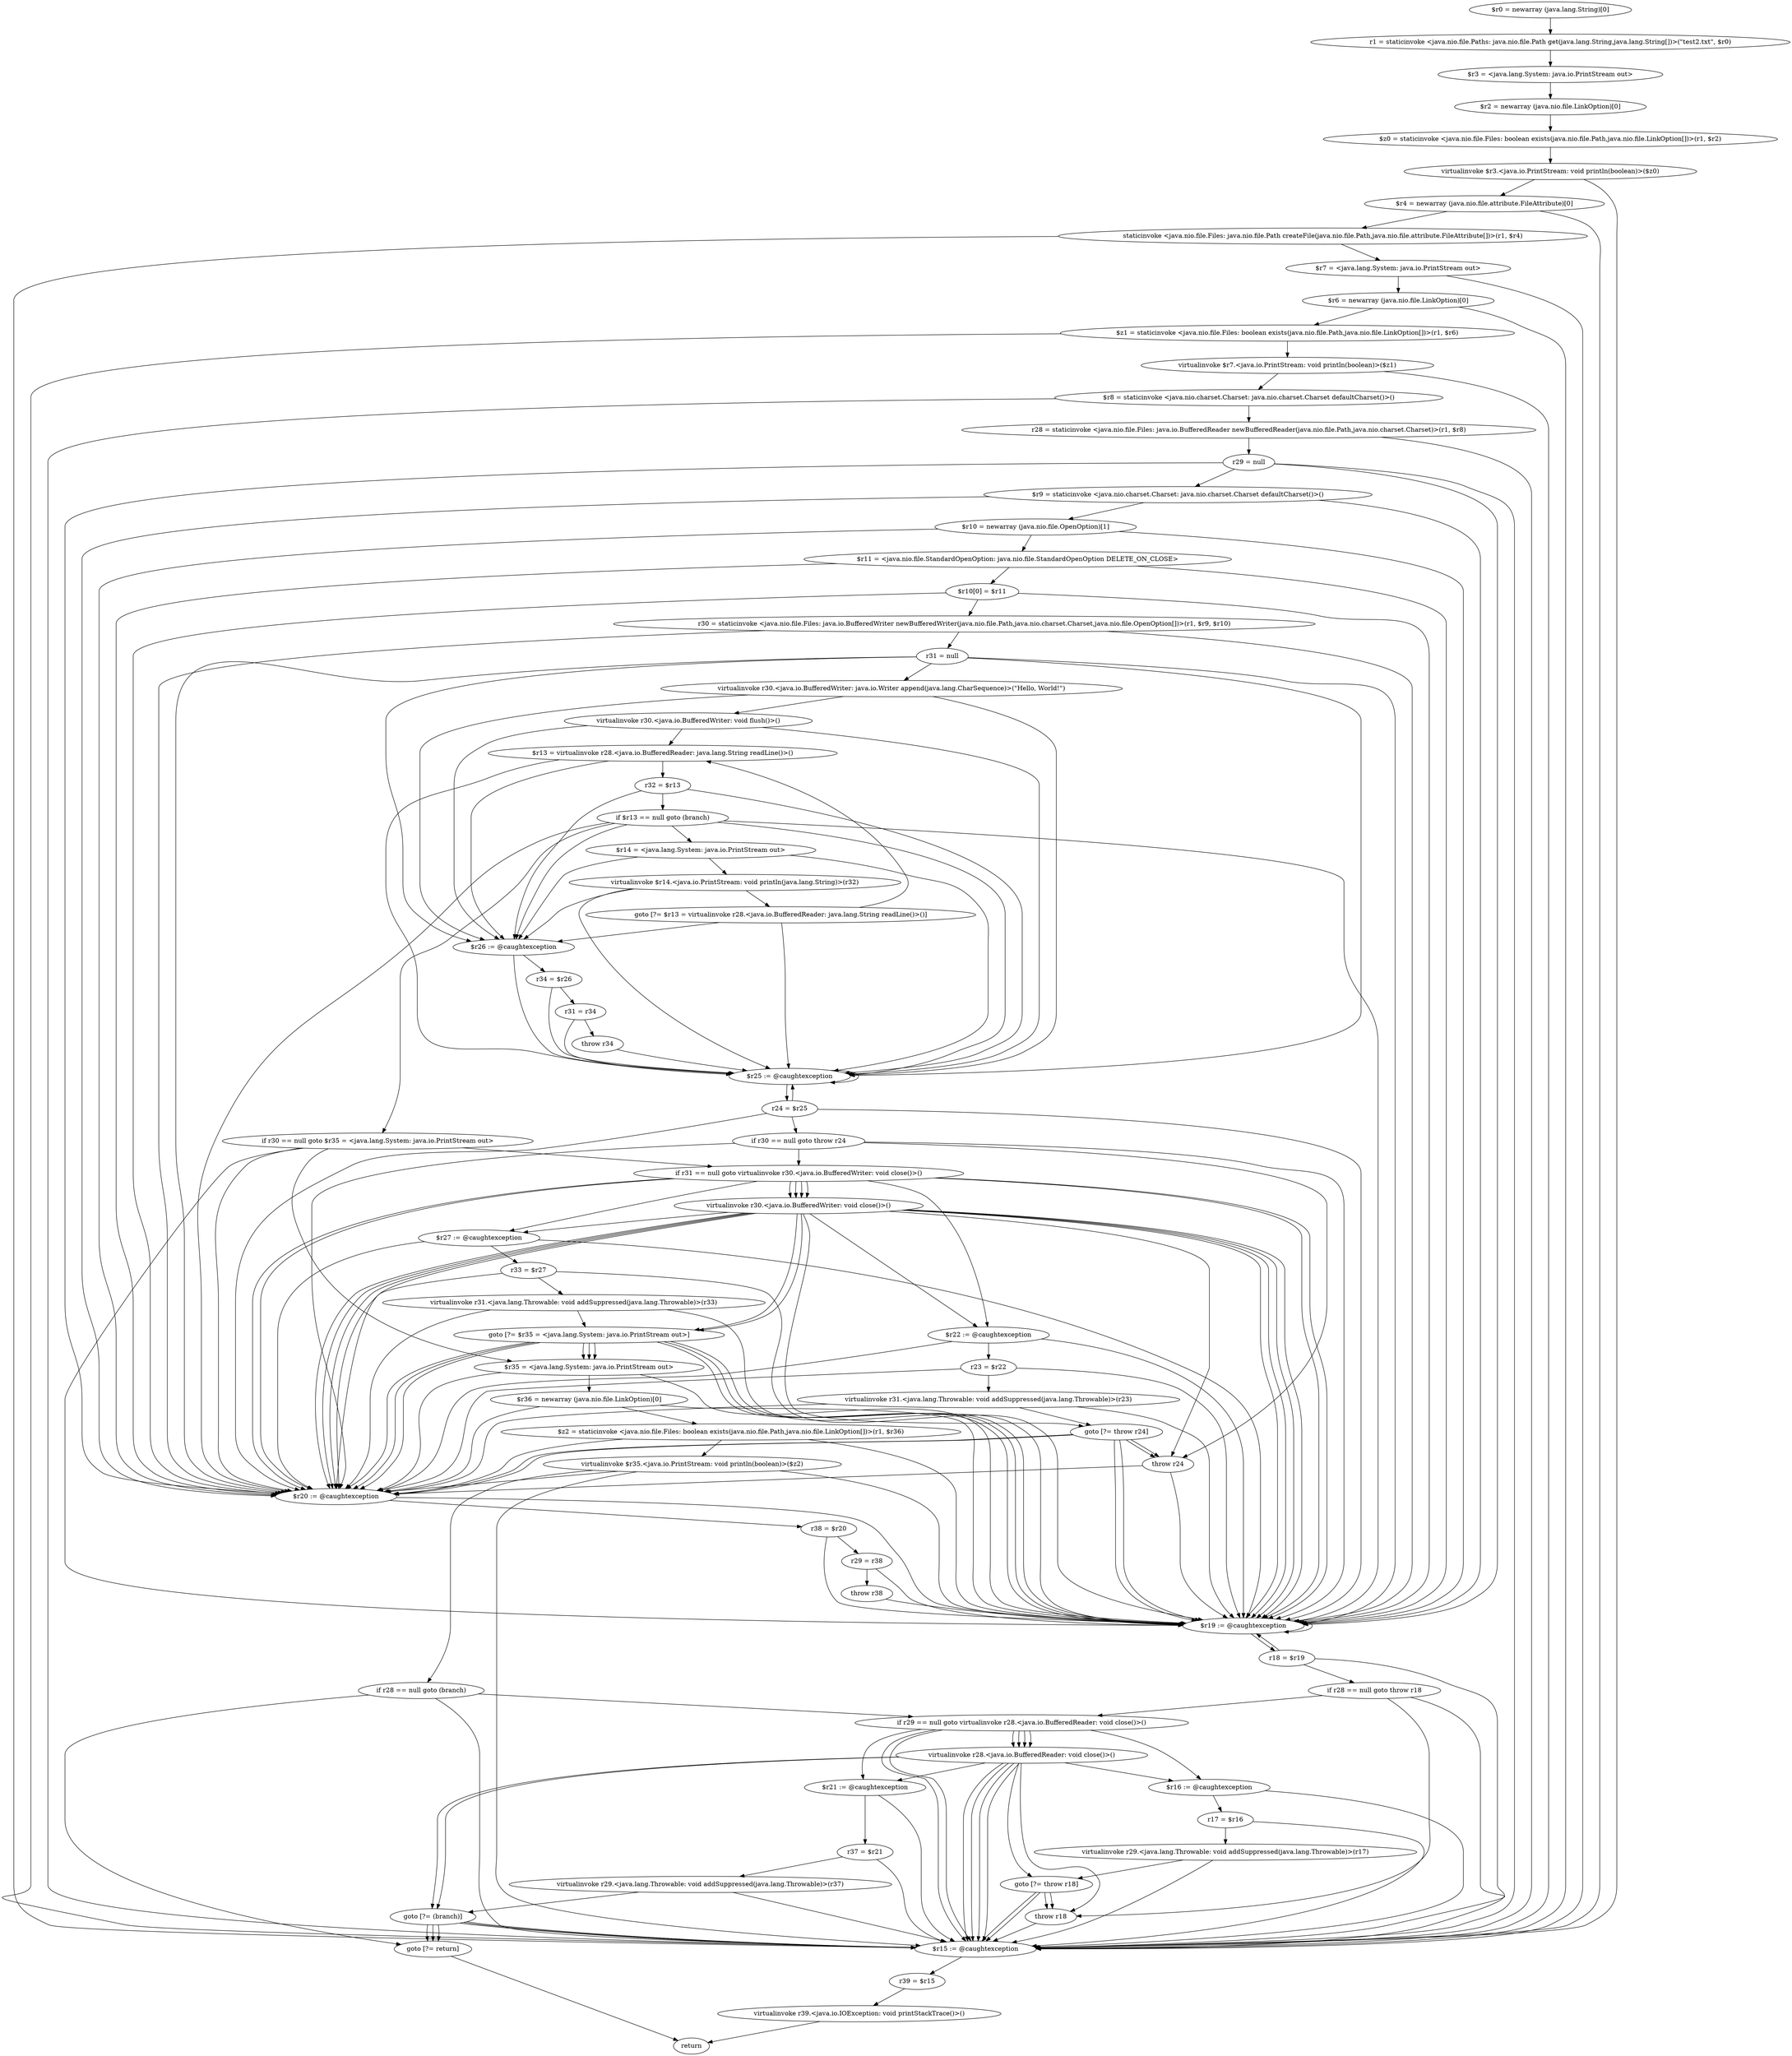 digraph "unitGraph" {
    "$r0 = newarray (java.lang.String)[0]"
    "r1 = staticinvoke <java.nio.file.Paths: java.nio.file.Path get(java.lang.String,java.lang.String[])>(\"test2.txt\", $r0)"
    "$r3 = <java.lang.System: java.io.PrintStream out>"
    "$r2 = newarray (java.nio.file.LinkOption)[0]"
    "$z0 = staticinvoke <java.nio.file.Files: boolean exists(java.nio.file.Path,java.nio.file.LinkOption[])>(r1, $r2)"
    "virtualinvoke $r3.<java.io.PrintStream: void println(boolean)>($z0)"
    "$r4 = newarray (java.nio.file.attribute.FileAttribute)[0]"
    "staticinvoke <java.nio.file.Files: java.nio.file.Path createFile(java.nio.file.Path,java.nio.file.attribute.FileAttribute[])>(r1, $r4)"
    "$r7 = <java.lang.System: java.io.PrintStream out>"
    "$r6 = newarray (java.nio.file.LinkOption)[0]"
    "$z1 = staticinvoke <java.nio.file.Files: boolean exists(java.nio.file.Path,java.nio.file.LinkOption[])>(r1, $r6)"
    "virtualinvoke $r7.<java.io.PrintStream: void println(boolean)>($z1)"
    "$r8 = staticinvoke <java.nio.charset.Charset: java.nio.charset.Charset defaultCharset()>()"
    "r28 = staticinvoke <java.nio.file.Files: java.io.BufferedReader newBufferedReader(java.nio.file.Path,java.nio.charset.Charset)>(r1, $r8)"
    "r29 = null"
    "$r9 = staticinvoke <java.nio.charset.Charset: java.nio.charset.Charset defaultCharset()>()"
    "$r10 = newarray (java.nio.file.OpenOption)[1]"
    "$r11 = <java.nio.file.StandardOpenOption: java.nio.file.StandardOpenOption DELETE_ON_CLOSE>"
    "$r10[0] = $r11"
    "r30 = staticinvoke <java.nio.file.Files: java.io.BufferedWriter newBufferedWriter(java.nio.file.Path,java.nio.charset.Charset,java.nio.file.OpenOption[])>(r1, $r9, $r10)"
    "r31 = null"
    "virtualinvoke r30.<java.io.BufferedWriter: java.io.Writer append(java.lang.CharSequence)>(\"Hello, World!\")"
    "virtualinvoke r30.<java.io.BufferedWriter: void flush()>()"
    "$r13 = virtualinvoke r28.<java.io.BufferedReader: java.lang.String readLine()>()"
    "r32 = $r13"
    "if $r13 == null goto (branch)"
    "$r14 = <java.lang.System: java.io.PrintStream out>"
    "virtualinvoke $r14.<java.io.PrintStream: void println(java.lang.String)>(r32)"
    "goto [?= $r13 = virtualinvoke r28.<java.io.BufferedReader: java.lang.String readLine()>()]"
    "if r30 == null goto $r35 = <java.lang.System: java.io.PrintStream out>"
    "if r31 == null goto virtualinvoke r30.<java.io.BufferedWriter: void close()>()"
    "virtualinvoke r30.<java.io.BufferedWriter: void close()>()"
    "goto [?= $r35 = <java.lang.System: java.io.PrintStream out>]"
    "$r27 := @caughtexception"
    "r33 = $r27"
    "virtualinvoke r31.<java.lang.Throwable: void addSuppressed(java.lang.Throwable)>(r33)"
    "$r26 := @caughtexception"
    "r34 = $r26"
    "r31 = r34"
    "throw r34"
    "$r25 := @caughtexception"
    "r24 = $r25"
    "if r30 == null goto throw r24"
    "goto [?= throw r24]"
    "$r22 := @caughtexception"
    "r23 = $r22"
    "virtualinvoke r31.<java.lang.Throwable: void addSuppressed(java.lang.Throwable)>(r23)"
    "throw r24"
    "$r35 = <java.lang.System: java.io.PrintStream out>"
    "$r36 = newarray (java.nio.file.LinkOption)[0]"
    "$z2 = staticinvoke <java.nio.file.Files: boolean exists(java.nio.file.Path,java.nio.file.LinkOption[])>(r1, $r36)"
    "virtualinvoke $r35.<java.io.PrintStream: void println(boolean)>($z2)"
    "if r28 == null goto (branch)"
    "if r29 == null goto virtualinvoke r28.<java.io.BufferedReader: void close()>()"
    "virtualinvoke r28.<java.io.BufferedReader: void close()>()"
    "goto [?= (branch)]"
    "$r21 := @caughtexception"
    "r37 = $r21"
    "virtualinvoke r29.<java.lang.Throwable: void addSuppressed(java.lang.Throwable)>(r37)"
    "$r20 := @caughtexception"
    "r38 = $r20"
    "r29 = r38"
    "throw r38"
    "$r19 := @caughtexception"
    "r18 = $r19"
    "if r28 == null goto throw r18"
    "goto [?= throw r18]"
    "$r16 := @caughtexception"
    "r17 = $r16"
    "virtualinvoke r29.<java.lang.Throwable: void addSuppressed(java.lang.Throwable)>(r17)"
    "throw r18"
    "goto [?= return]"
    "$r15 := @caughtexception"
    "r39 = $r15"
    "virtualinvoke r39.<java.io.IOException: void printStackTrace()>()"
    "return"
    "$r0 = newarray (java.lang.String)[0]"->"r1 = staticinvoke <java.nio.file.Paths: java.nio.file.Path get(java.lang.String,java.lang.String[])>(\"test2.txt\", $r0)";
    "r1 = staticinvoke <java.nio.file.Paths: java.nio.file.Path get(java.lang.String,java.lang.String[])>(\"test2.txt\", $r0)"->"$r3 = <java.lang.System: java.io.PrintStream out>";
    "$r3 = <java.lang.System: java.io.PrintStream out>"->"$r2 = newarray (java.nio.file.LinkOption)[0]";
    "$r2 = newarray (java.nio.file.LinkOption)[0]"->"$z0 = staticinvoke <java.nio.file.Files: boolean exists(java.nio.file.Path,java.nio.file.LinkOption[])>(r1, $r2)";
    "$z0 = staticinvoke <java.nio.file.Files: boolean exists(java.nio.file.Path,java.nio.file.LinkOption[])>(r1, $r2)"->"virtualinvoke $r3.<java.io.PrintStream: void println(boolean)>($z0)";
    "virtualinvoke $r3.<java.io.PrintStream: void println(boolean)>($z0)"->"$r4 = newarray (java.nio.file.attribute.FileAttribute)[0]";
    "virtualinvoke $r3.<java.io.PrintStream: void println(boolean)>($z0)"->"$r15 := @caughtexception";
    "$r4 = newarray (java.nio.file.attribute.FileAttribute)[0]"->"staticinvoke <java.nio.file.Files: java.nio.file.Path createFile(java.nio.file.Path,java.nio.file.attribute.FileAttribute[])>(r1, $r4)";
    "$r4 = newarray (java.nio.file.attribute.FileAttribute)[0]"->"$r15 := @caughtexception";
    "staticinvoke <java.nio.file.Files: java.nio.file.Path createFile(java.nio.file.Path,java.nio.file.attribute.FileAttribute[])>(r1, $r4)"->"$r7 = <java.lang.System: java.io.PrintStream out>";
    "staticinvoke <java.nio.file.Files: java.nio.file.Path createFile(java.nio.file.Path,java.nio.file.attribute.FileAttribute[])>(r1, $r4)"->"$r15 := @caughtexception";
    "$r7 = <java.lang.System: java.io.PrintStream out>"->"$r6 = newarray (java.nio.file.LinkOption)[0]";
    "$r7 = <java.lang.System: java.io.PrintStream out>"->"$r15 := @caughtexception";
    "$r6 = newarray (java.nio.file.LinkOption)[0]"->"$z1 = staticinvoke <java.nio.file.Files: boolean exists(java.nio.file.Path,java.nio.file.LinkOption[])>(r1, $r6)";
    "$r6 = newarray (java.nio.file.LinkOption)[0]"->"$r15 := @caughtexception";
    "$z1 = staticinvoke <java.nio.file.Files: boolean exists(java.nio.file.Path,java.nio.file.LinkOption[])>(r1, $r6)"->"virtualinvoke $r7.<java.io.PrintStream: void println(boolean)>($z1)";
    "$z1 = staticinvoke <java.nio.file.Files: boolean exists(java.nio.file.Path,java.nio.file.LinkOption[])>(r1, $r6)"->"$r15 := @caughtexception";
    "virtualinvoke $r7.<java.io.PrintStream: void println(boolean)>($z1)"->"$r8 = staticinvoke <java.nio.charset.Charset: java.nio.charset.Charset defaultCharset()>()";
    "virtualinvoke $r7.<java.io.PrintStream: void println(boolean)>($z1)"->"$r15 := @caughtexception";
    "$r8 = staticinvoke <java.nio.charset.Charset: java.nio.charset.Charset defaultCharset()>()"->"r28 = staticinvoke <java.nio.file.Files: java.io.BufferedReader newBufferedReader(java.nio.file.Path,java.nio.charset.Charset)>(r1, $r8)";
    "$r8 = staticinvoke <java.nio.charset.Charset: java.nio.charset.Charset defaultCharset()>()"->"$r15 := @caughtexception";
    "r28 = staticinvoke <java.nio.file.Files: java.io.BufferedReader newBufferedReader(java.nio.file.Path,java.nio.charset.Charset)>(r1, $r8)"->"r29 = null";
    "r28 = staticinvoke <java.nio.file.Files: java.io.BufferedReader newBufferedReader(java.nio.file.Path,java.nio.charset.Charset)>(r1, $r8)"->"$r15 := @caughtexception";
    "r29 = null"->"$r20 := @caughtexception";
    "r29 = null"->"$r15 := @caughtexception";
    "r29 = null"->"$r19 := @caughtexception";
    "r29 = null"->"$r9 = staticinvoke <java.nio.charset.Charset: java.nio.charset.Charset defaultCharset()>()";
    "$r9 = staticinvoke <java.nio.charset.Charset: java.nio.charset.Charset defaultCharset()>()"->"$r20 := @caughtexception";
    "$r9 = staticinvoke <java.nio.charset.Charset: java.nio.charset.Charset defaultCharset()>()"->"$r19 := @caughtexception";
    "$r9 = staticinvoke <java.nio.charset.Charset: java.nio.charset.Charset defaultCharset()>()"->"$r10 = newarray (java.nio.file.OpenOption)[1]";
    "$r10 = newarray (java.nio.file.OpenOption)[1]"->"$r20 := @caughtexception";
    "$r10 = newarray (java.nio.file.OpenOption)[1]"->"$r19 := @caughtexception";
    "$r10 = newarray (java.nio.file.OpenOption)[1]"->"$r11 = <java.nio.file.StandardOpenOption: java.nio.file.StandardOpenOption DELETE_ON_CLOSE>";
    "$r11 = <java.nio.file.StandardOpenOption: java.nio.file.StandardOpenOption DELETE_ON_CLOSE>"->"$r20 := @caughtexception";
    "$r11 = <java.nio.file.StandardOpenOption: java.nio.file.StandardOpenOption DELETE_ON_CLOSE>"->"$r19 := @caughtexception";
    "$r11 = <java.nio.file.StandardOpenOption: java.nio.file.StandardOpenOption DELETE_ON_CLOSE>"->"$r10[0] = $r11";
    "$r10[0] = $r11"->"$r20 := @caughtexception";
    "$r10[0] = $r11"->"$r19 := @caughtexception";
    "$r10[0] = $r11"->"r30 = staticinvoke <java.nio.file.Files: java.io.BufferedWriter newBufferedWriter(java.nio.file.Path,java.nio.charset.Charset,java.nio.file.OpenOption[])>(r1, $r9, $r10)";
    "r30 = staticinvoke <java.nio.file.Files: java.io.BufferedWriter newBufferedWriter(java.nio.file.Path,java.nio.charset.Charset,java.nio.file.OpenOption[])>(r1, $r9, $r10)"->"$r20 := @caughtexception";
    "r30 = staticinvoke <java.nio.file.Files: java.io.BufferedWriter newBufferedWriter(java.nio.file.Path,java.nio.charset.Charset,java.nio.file.OpenOption[])>(r1, $r9, $r10)"->"$r19 := @caughtexception";
    "r30 = staticinvoke <java.nio.file.Files: java.io.BufferedWriter newBufferedWriter(java.nio.file.Path,java.nio.charset.Charset,java.nio.file.OpenOption[])>(r1, $r9, $r10)"->"r31 = null";
    "r31 = null"->"$r26 := @caughtexception";
    "r31 = null"->"$r20 := @caughtexception";
    "r31 = null"->"$r25 := @caughtexception";
    "r31 = null"->"$r19 := @caughtexception";
    "r31 = null"->"virtualinvoke r30.<java.io.BufferedWriter: java.io.Writer append(java.lang.CharSequence)>(\"Hello, World!\")";
    "virtualinvoke r30.<java.io.BufferedWriter: java.io.Writer append(java.lang.CharSequence)>(\"Hello, World!\")"->"$r26 := @caughtexception";
    "virtualinvoke r30.<java.io.BufferedWriter: java.io.Writer append(java.lang.CharSequence)>(\"Hello, World!\")"->"$r25 := @caughtexception";
    "virtualinvoke r30.<java.io.BufferedWriter: java.io.Writer append(java.lang.CharSequence)>(\"Hello, World!\")"->"virtualinvoke r30.<java.io.BufferedWriter: void flush()>()";
    "virtualinvoke r30.<java.io.BufferedWriter: void flush()>()"->"$r26 := @caughtexception";
    "virtualinvoke r30.<java.io.BufferedWriter: void flush()>()"->"$r25 := @caughtexception";
    "virtualinvoke r30.<java.io.BufferedWriter: void flush()>()"->"$r13 = virtualinvoke r28.<java.io.BufferedReader: java.lang.String readLine()>()";
    "$r13 = virtualinvoke r28.<java.io.BufferedReader: java.lang.String readLine()>()"->"$r26 := @caughtexception";
    "$r13 = virtualinvoke r28.<java.io.BufferedReader: java.lang.String readLine()>()"->"$r25 := @caughtexception";
    "$r13 = virtualinvoke r28.<java.io.BufferedReader: java.lang.String readLine()>()"->"r32 = $r13";
    "r32 = $r13"->"$r26 := @caughtexception";
    "r32 = $r13"->"$r25 := @caughtexception";
    "r32 = $r13"->"if $r13 == null goto (branch)";
    "if $r13 == null goto (branch)"->"$r26 := @caughtexception";
    "if $r13 == null goto (branch)"->"$r20 := @caughtexception";
    "if $r13 == null goto (branch)"->"$r25 := @caughtexception";
    "if $r13 == null goto (branch)"->"$r19 := @caughtexception";
    "if $r13 == null goto (branch)"->"$r14 = <java.lang.System: java.io.PrintStream out>";
    "if $r13 == null goto (branch)"->"if r30 == null goto $r35 = <java.lang.System: java.io.PrintStream out>";
    "$r14 = <java.lang.System: java.io.PrintStream out>"->"$r26 := @caughtexception";
    "$r14 = <java.lang.System: java.io.PrintStream out>"->"$r25 := @caughtexception";
    "$r14 = <java.lang.System: java.io.PrintStream out>"->"virtualinvoke $r14.<java.io.PrintStream: void println(java.lang.String)>(r32)";
    "virtualinvoke $r14.<java.io.PrintStream: void println(java.lang.String)>(r32)"->"$r26 := @caughtexception";
    "virtualinvoke $r14.<java.io.PrintStream: void println(java.lang.String)>(r32)"->"$r25 := @caughtexception";
    "virtualinvoke $r14.<java.io.PrintStream: void println(java.lang.String)>(r32)"->"goto [?= $r13 = virtualinvoke r28.<java.io.BufferedReader: java.lang.String readLine()>()]";
    "goto [?= $r13 = virtualinvoke r28.<java.io.BufferedReader: java.lang.String readLine()>()]"->"$r26 := @caughtexception";
    "goto [?= $r13 = virtualinvoke r28.<java.io.BufferedReader: java.lang.String readLine()>()]"->"$r25 := @caughtexception";
    "goto [?= $r13 = virtualinvoke r28.<java.io.BufferedReader: java.lang.String readLine()>()]"->"$r13 = virtualinvoke r28.<java.io.BufferedReader: java.lang.String readLine()>()";
    "if r30 == null goto $r35 = <java.lang.System: java.io.PrintStream out>"->"if r31 == null goto virtualinvoke r30.<java.io.BufferedWriter: void close()>()";
    "if r30 == null goto $r35 = <java.lang.System: java.io.PrintStream out>"->"$r35 = <java.lang.System: java.io.PrintStream out>";
    "if r30 == null goto $r35 = <java.lang.System: java.io.PrintStream out>"->"$r20 := @caughtexception";
    "if r30 == null goto $r35 = <java.lang.System: java.io.PrintStream out>"->"$r19 := @caughtexception";
    "if r31 == null goto virtualinvoke r30.<java.io.BufferedWriter: void close()>()"->"$r27 := @caughtexception";
    "if r31 == null goto virtualinvoke r30.<java.io.BufferedWriter: void close()>()"->"$r20 := @caughtexception";
    "if r31 == null goto virtualinvoke r30.<java.io.BufferedWriter: void close()>()"->"$r19 := @caughtexception";
    "if r31 == null goto virtualinvoke r30.<java.io.BufferedWriter: void close()>()"->"virtualinvoke r30.<java.io.BufferedWriter: void close()>()";
    "if r31 == null goto virtualinvoke r30.<java.io.BufferedWriter: void close()>()"->"virtualinvoke r30.<java.io.BufferedWriter: void close()>()";
    "virtualinvoke r30.<java.io.BufferedWriter: void close()>()"->"$r27 := @caughtexception";
    "virtualinvoke r30.<java.io.BufferedWriter: void close()>()"->"$r20 := @caughtexception";
    "virtualinvoke r30.<java.io.BufferedWriter: void close()>()"->"$r19 := @caughtexception";
    "virtualinvoke r30.<java.io.BufferedWriter: void close()>()"->"goto [?= $r35 = <java.lang.System: java.io.PrintStream out>]";
    "goto [?= $r35 = <java.lang.System: java.io.PrintStream out>]"->"$r20 := @caughtexception";
    "goto [?= $r35 = <java.lang.System: java.io.PrintStream out>]"->"$r19 := @caughtexception";
    "goto [?= $r35 = <java.lang.System: java.io.PrintStream out>]"->"$r35 = <java.lang.System: java.io.PrintStream out>";
    "$r27 := @caughtexception"->"$r20 := @caughtexception";
    "$r27 := @caughtexception"->"$r19 := @caughtexception";
    "$r27 := @caughtexception"->"r33 = $r27";
    "r33 = $r27"->"$r20 := @caughtexception";
    "r33 = $r27"->"$r19 := @caughtexception";
    "r33 = $r27"->"virtualinvoke r31.<java.lang.Throwable: void addSuppressed(java.lang.Throwable)>(r33)";
    "virtualinvoke r31.<java.lang.Throwable: void addSuppressed(java.lang.Throwable)>(r33)"->"$r20 := @caughtexception";
    "virtualinvoke r31.<java.lang.Throwable: void addSuppressed(java.lang.Throwable)>(r33)"->"$r19 := @caughtexception";
    "virtualinvoke r31.<java.lang.Throwable: void addSuppressed(java.lang.Throwable)>(r33)"->"goto [?= $r35 = <java.lang.System: java.io.PrintStream out>]";
    "goto [?= $r35 = <java.lang.System: java.io.PrintStream out>]"->"$r20 := @caughtexception";
    "goto [?= $r35 = <java.lang.System: java.io.PrintStream out>]"->"$r19 := @caughtexception";
    "goto [?= $r35 = <java.lang.System: java.io.PrintStream out>]"->"$r35 = <java.lang.System: java.io.PrintStream out>";
    "virtualinvoke r30.<java.io.BufferedWriter: void close()>()"->"$r20 := @caughtexception";
    "virtualinvoke r30.<java.io.BufferedWriter: void close()>()"->"$r19 := @caughtexception";
    "virtualinvoke r30.<java.io.BufferedWriter: void close()>()"->"goto [?= $r35 = <java.lang.System: java.io.PrintStream out>]";
    "goto [?= $r35 = <java.lang.System: java.io.PrintStream out>]"->"$r20 := @caughtexception";
    "goto [?= $r35 = <java.lang.System: java.io.PrintStream out>]"->"$r19 := @caughtexception";
    "goto [?= $r35 = <java.lang.System: java.io.PrintStream out>]"->"$r35 = <java.lang.System: java.io.PrintStream out>";
    "$r26 := @caughtexception"->"r34 = $r26";
    "$r26 := @caughtexception"->"$r25 := @caughtexception";
    "r34 = $r26"->"r31 = r34";
    "r34 = $r26"->"$r25 := @caughtexception";
    "r31 = r34"->"throw r34";
    "r31 = r34"->"$r25 := @caughtexception";
    "throw r34"->"$r25 := @caughtexception";
    "$r25 := @caughtexception"->"r24 = $r25";
    "$r25 := @caughtexception"->"$r25 := @caughtexception";
    "r24 = $r25"->"$r25 := @caughtexception";
    "r24 = $r25"->"$r20 := @caughtexception";
    "r24 = $r25"->"$r19 := @caughtexception";
    "r24 = $r25"->"if r30 == null goto throw r24";
    "if r30 == null goto throw r24"->"if r31 == null goto virtualinvoke r30.<java.io.BufferedWriter: void close()>()";
    "if r30 == null goto throw r24"->"throw r24";
    "if r30 == null goto throw r24"->"$r20 := @caughtexception";
    "if r30 == null goto throw r24"->"$r19 := @caughtexception";
    "if r31 == null goto virtualinvoke r30.<java.io.BufferedWriter: void close()>()"->"$r22 := @caughtexception";
    "if r31 == null goto virtualinvoke r30.<java.io.BufferedWriter: void close()>()"->"$r20 := @caughtexception";
    "if r31 == null goto virtualinvoke r30.<java.io.BufferedWriter: void close()>()"->"$r19 := @caughtexception";
    "if r31 == null goto virtualinvoke r30.<java.io.BufferedWriter: void close()>()"->"virtualinvoke r30.<java.io.BufferedWriter: void close()>()";
    "if r31 == null goto virtualinvoke r30.<java.io.BufferedWriter: void close()>()"->"virtualinvoke r30.<java.io.BufferedWriter: void close()>()";
    "virtualinvoke r30.<java.io.BufferedWriter: void close()>()"->"$r22 := @caughtexception";
    "virtualinvoke r30.<java.io.BufferedWriter: void close()>()"->"$r20 := @caughtexception";
    "virtualinvoke r30.<java.io.BufferedWriter: void close()>()"->"$r19 := @caughtexception";
    "virtualinvoke r30.<java.io.BufferedWriter: void close()>()"->"goto [?= throw r24]";
    "goto [?= throw r24]"->"$r20 := @caughtexception";
    "goto [?= throw r24]"->"$r19 := @caughtexception";
    "goto [?= throw r24]"->"throw r24";
    "$r22 := @caughtexception"->"$r20 := @caughtexception";
    "$r22 := @caughtexception"->"$r19 := @caughtexception";
    "$r22 := @caughtexception"->"r23 = $r22";
    "r23 = $r22"->"$r20 := @caughtexception";
    "r23 = $r22"->"$r19 := @caughtexception";
    "r23 = $r22"->"virtualinvoke r31.<java.lang.Throwable: void addSuppressed(java.lang.Throwable)>(r23)";
    "virtualinvoke r31.<java.lang.Throwable: void addSuppressed(java.lang.Throwable)>(r23)"->"$r20 := @caughtexception";
    "virtualinvoke r31.<java.lang.Throwable: void addSuppressed(java.lang.Throwable)>(r23)"->"$r19 := @caughtexception";
    "virtualinvoke r31.<java.lang.Throwable: void addSuppressed(java.lang.Throwable)>(r23)"->"goto [?= throw r24]";
    "goto [?= throw r24]"->"$r20 := @caughtexception";
    "goto [?= throw r24]"->"$r19 := @caughtexception";
    "goto [?= throw r24]"->"throw r24";
    "virtualinvoke r30.<java.io.BufferedWriter: void close()>()"->"$r20 := @caughtexception";
    "virtualinvoke r30.<java.io.BufferedWriter: void close()>()"->"$r19 := @caughtexception";
    "virtualinvoke r30.<java.io.BufferedWriter: void close()>()"->"throw r24";
    "throw r24"->"$r20 := @caughtexception";
    "throw r24"->"$r19 := @caughtexception";
    "$r35 = <java.lang.System: java.io.PrintStream out>"->"$r20 := @caughtexception";
    "$r35 = <java.lang.System: java.io.PrintStream out>"->"$r19 := @caughtexception";
    "$r35 = <java.lang.System: java.io.PrintStream out>"->"$r36 = newarray (java.nio.file.LinkOption)[0]";
    "$r36 = newarray (java.nio.file.LinkOption)[0]"->"$r20 := @caughtexception";
    "$r36 = newarray (java.nio.file.LinkOption)[0]"->"$r19 := @caughtexception";
    "$r36 = newarray (java.nio.file.LinkOption)[0]"->"$z2 = staticinvoke <java.nio.file.Files: boolean exists(java.nio.file.Path,java.nio.file.LinkOption[])>(r1, $r36)";
    "$z2 = staticinvoke <java.nio.file.Files: boolean exists(java.nio.file.Path,java.nio.file.LinkOption[])>(r1, $r36)"->"$r20 := @caughtexception";
    "$z2 = staticinvoke <java.nio.file.Files: boolean exists(java.nio.file.Path,java.nio.file.LinkOption[])>(r1, $r36)"->"$r19 := @caughtexception";
    "$z2 = staticinvoke <java.nio.file.Files: boolean exists(java.nio.file.Path,java.nio.file.LinkOption[])>(r1, $r36)"->"virtualinvoke $r35.<java.io.PrintStream: void println(boolean)>($z2)";
    "virtualinvoke $r35.<java.io.PrintStream: void println(boolean)>($z2)"->"$r20 := @caughtexception";
    "virtualinvoke $r35.<java.io.PrintStream: void println(boolean)>($z2)"->"$r15 := @caughtexception";
    "virtualinvoke $r35.<java.io.PrintStream: void println(boolean)>($z2)"->"$r19 := @caughtexception";
    "virtualinvoke $r35.<java.io.PrintStream: void println(boolean)>($z2)"->"if r28 == null goto (branch)";
    "if r28 == null goto (branch)"->"if r29 == null goto virtualinvoke r28.<java.io.BufferedReader: void close()>()";
    "if r28 == null goto (branch)"->"goto [?= return]";
    "if r28 == null goto (branch)"->"$r15 := @caughtexception";
    "if r29 == null goto virtualinvoke r28.<java.io.BufferedReader: void close()>()"->"virtualinvoke r28.<java.io.BufferedReader: void close()>()";
    "if r29 == null goto virtualinvoke r28.<java.io.BufferedReader: void close()>()"->"virtualinvoke r28.<java.io.BufferedReader: void close()>()";
    "if r29 == null goto virtualinvoke r28.<java.io.BufferedReader: void close()>()"->"$r21 := @caughtexception";
    "if r29 == null goto virtualinvoke r28.<java.io.BufferedReader: void close()>()"->"$r15 := @caughtexception";
    "virtualinvoke r28.<java.io.BufferedReader: void close()>()"->"$r21 := @caughtexception";
    "virtualinvoke r28.<java.io.BufferedReader: void close()>()"->"$r15 := @caughtexception";
    "virtualinvoke r28.<java.io.BufferedReader: void close()>()"->"goto [?= (branch)]";
    "goto [?= (branch)]"->"goto [?= return]";
    "goto [?= (branch)]"->"$r15 := @caughtexception";
    "$r21 := @caughtexception"->"r37 = $r21";
    "$r21 := @caughtexception"->"$r15 := @caughtexception";
    "r37 = $r21"->"virtualinvoke r29.<java.lang.Throwable: void addSuppressed(java.lang.Throwable)>(r37)";
    "r37 = $r21"->"$r15 := @caughtexception";
    "virtualinvoke r29.<java.lang.Throwable: void addSuppressed(java.lang.Throwable)>(r37)"->"goto [?= (branch)]";
    "virtualinvoke r29.<java.lang.Throwable: void addSuppressed(java.lang.Throwable)>(r37)"->"$r15 := @caughtexception";
    "goto [?= (branch)]"->"goto [?= return]";
    "goto [?= (branch)]"->"$r15 := @caughtexception";
    "virtualinvoke r28.<java.io.BufferedReader: void close()>()"->"goto [?= (branch)]";
    "virtualinvoke r28.<java.io.BufferedReader: void close()>()"->"$r15 := @caughtexception";
    "goto [?= (branch)]"->"goto [?= return]";
    "goto [?= (branch)]"->"$r15 := @caughtexception";
    "$r20 := @caughtexception"->"r38 = $r20";
    "$r20 := @caughtexception"->"$r19 := @caughtexception";
    "r38 = $r20"->"r29 = r38";
    "r38 = $r20"->"$r19 := @caughtexception";
    "r29 = r38"->"throw r38";
    "r29 = r38"->"$r19 := @caughtexception";
    "throw r38"->"$r19 := @caughtexception";
    "$r19 := @caughtexception"->"r18 = $r19";
    "$r19 := @caughtexception"->"$r19 := @caughtexception";
    "r18 = $r19"->"$r19 := @caughtexception";
    "r18 = $r19"->"$r15 := @caughtexception";
    "r18 = $r19"->"if r28 == null goto throw r18";
    "if r28 == null goto throw r18"->"if r29 == null goto virtualinvoke r28.<java.io.BufferedReader: void close()>()";
    "if r28 == null goto throw r18"->"throw r18";
    "if r28 == null goto throw r18"->"$r15 := @caughtexception";
    "if r29 == null goto virtualinvoke r28.<java.io.BufferedReader: void close()>()"->"virtualinvoke r28.<java.io.BufferedReader: void close()>()";
    "if r29 == null goto virtualinvoke r28.<java.io.BufferedReader: void close()>()"->"virtualinvoke r28.<java.io.BufferedReader: void close()>()";
    "if r29 == null goto virtualinvoke r28.<java.io.BufferedReader: void close()>()"->"$r16 := @caughtexception";
    "if r29 == null goto virtualinvoke r28.<java.io.BufferedReader: void close()>()"->"$r15 := @caughtexception";
    "virtualinvoke r28.<java.io.BufferedReader: void close()>()"->"$r16 := @caughtexception";
    "virtualinvoke r28.<java.io.BufferedReader: void close()>()"->"$r15 := @caughtexception";
    "virtualinvoke r28.<java.io.BufferedReader: void close()>()"->"goto [?= throw r18]";
    "goto [?= throw r18]"->"throw r18";
    "goto [?= throw r18]"->"$r15 := @caughtexception";
    "$r16 := @caughtexception"->"r17 = $r16";
    "$r16 := @caughtexception"->"$r15 := @caughtexception";
    "r17 = $r16"->"virtualinvoke r29.<java.lang.Throwable: void addSuppressed(java.lang.Throwable)>(r17)";
    "r17 = $r16"->"$r15 := @caughtexception";
    "virtualinvoke r29.<java.lang.Throwable: void addSuppressed(java.lang.Throwable)>(r17)"->"goto [?= throw r18]";
    "virtualinvoke r29.<java.lang.Throwable: void addSuppressed(java.lang.Throwable)>(r17)"->"$r15 := @caughtexception";
    "goto [?= throw r18]"->"throw r18";
    "goto [?= throw r18]"->"$r15 := @caughtexception";
    "virtualinvoke r28.<java.io.BufferedReader: void close()>()"->"throw r18";
    "virtualinvoke r28.<java.io.BufferedReader: void close()>()"->"$r15 := @caughtexception";
    "throw r18"->"$r15 := @caughtexception";
    "goto [?= return]"->"return";
    "$r15 := @caughtexception"->"r39 = $r15";
    "r39 = $r15"->"virtualinvoke r39.<java.io.IOException: void printStackTrace()>()";
    "virtualinvoke r39.<java.io.IOException: void printStackTrace()>()"->"return";
}
